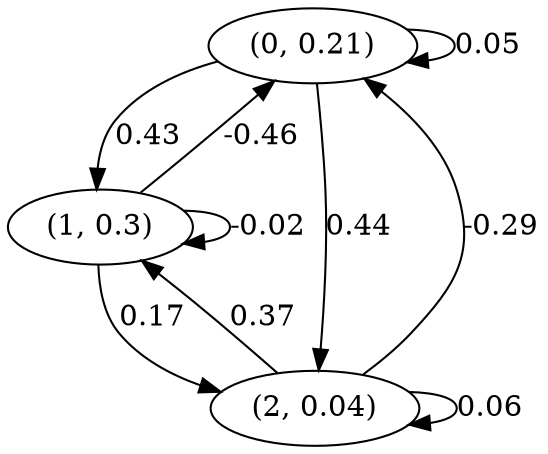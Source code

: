 digraph {
    0 [ label = "(0, 0.21)" ]
    1 [ label = "(1, 0.3)" ]
    2 [ label = "(2, 0.04)" ]
    0 -> 0 [ label = "0.05" ]
    1 -> 1 [ label = "-0.02" ]
    2 -> 2 [ label = "0.06" ]
    1 -> 0 [ label = "-0.46" ]
    2 -> 0 [ label = "-0.29" ]
    0 -> 1 [ label = "0.43" ]
    2 -> 1 [ label = "0.37" ]
    0 -> 2 [ label = "0.44" ]
    1 -> 2 [ label = "0.17" ]
}

